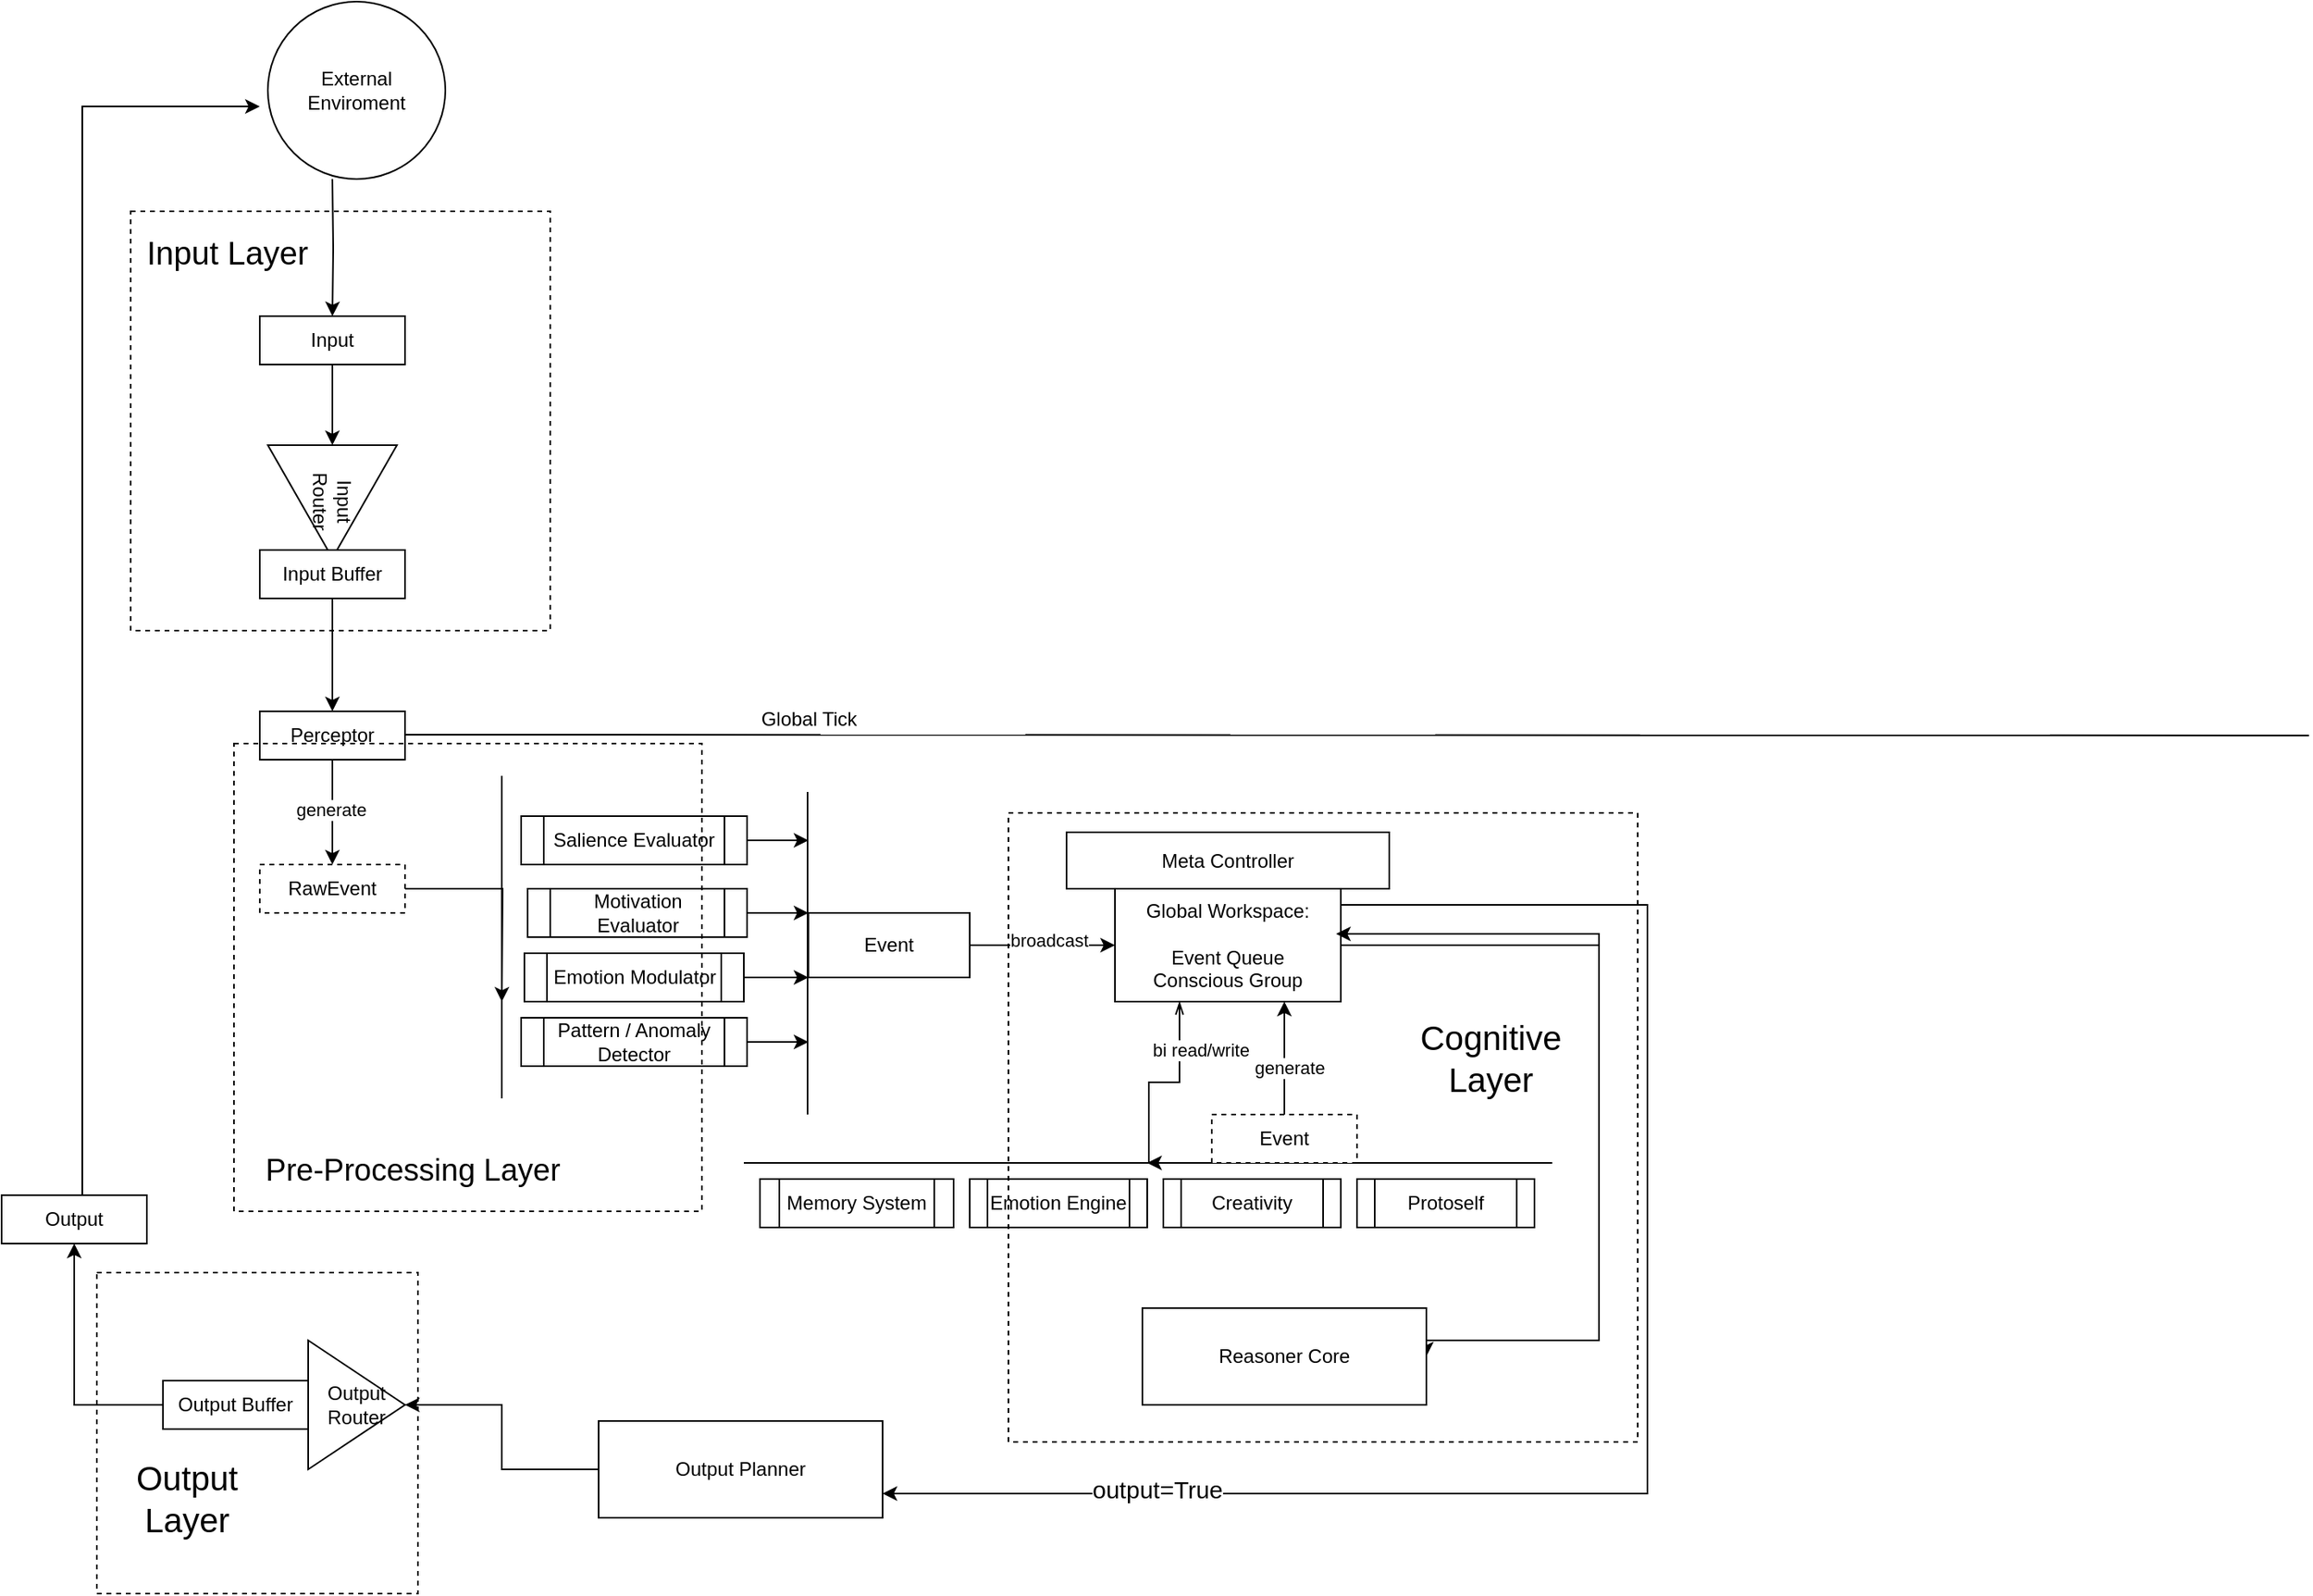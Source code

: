 <mxfile version="27.0.9">
  <diagram name="brainstorming" id="template1">
    <mxGraphModel dx="2478" dy="1389" grid="0" gridSize="10" guides="1" tooltips="1" connect="1" arrows="1" fold="1" page="0" pageScale="1" pageWidth="827" pageHeight="1169" math="0" shadow="0">
      <root>
        <mxCell id="0" />
        <mxCell id="1" parent="0" />
        <mxCell id="JFY--s7Kp88a_V_2IoL7-1" style="edgeStyle=orthogonalEdgeStyle;rounded=0;orthogonalLoop=1;jettySize=auto;html=1;" edge="1" parent="1" source="JFY--s7Kp88a_V_2IoL7-2" target="JFY--s7Kp88a_V_2IoL7-4">
          <mxGeometry relative="1" as="geometry" />
        </mxCell>
        <mxCell id="JFY--s7Kp88a_V_2IoL7-2" value="Input" style="rounded=0;whiteSpace=wrap;html=1;" vertex="1" parent="1">
          <mxGeometry x="-320" y="-50" width="90" height="30" as="geometry" />
        </mxCell>
        <mxCell id="JFY--s7Kp88a_V_2IoL7-3" style="edgeStyle=orthogonalEdgeStyle;rounded=0;orthogonalLoop=1;jettySize=auto;html=1;" edge="1" parent="1" target="JFY--s7Kp88a_V_2IoL7-2">
          <mxGeometry relative="1" as="geometry">
            <mxPoint x="-275" y="-135.0" as="sourcePoint" />
          </mxGeometry>
        </mxCell>
        <mxCell id="JFY--s7Kp88a_V_2IoL7-4" value="Input&lt;div&gt;Router&lt;/div&gt;" style="triangle;whiteSpace=wrap;html=1;rotation=90;" vertex="1" parent="1">
          <mxGeometry x="-310" y="25" width="70" height="80" as="geometry" />
        </mxCell>
        <mxCell id="JFY--s7Kp88a_V_2IoL7-5" style="edgeStyle=orthogonalEdgeStyle;rounded=0;orthogonalLoop=1;jettySize=auto;html=1;" edge="1" parent="1" source="JFY--s7Kp88a_V_2IoL7-6" target="JFY--s7Kp88a_V_2IoL7-9">
          <mxGeometry relative="1" as="geometry" />
        </mxCell>
        <mxCell id="JFY--s7Kp88a_V_2IoL7-6" value="Input Buffer" style="rounded=0;whiteSpace=wrap;html=1;" vertex="1" parent="1">
          <mxGeometry x="-320" y="95" width="90" height="30" as="geometry" />
        </mxCell>
        <mxCell id="JFY--s7Kp88a_V_2IoL7-7" style="edgeStyle=orthogonalEdgeStyle;rounded=0;orthogonalLoop=1;jettySize=auto;html=1;" edge="1" parent="1" source="JFY--s7Kp88a_V_2IoL7-9" target="JFY--s7Kp88a_V_2IoL7-11">
          <mxGeometry relative="1" as="geometry" />
        </mxCell>
        <mxCell id="JFY--s7Kp88a_V_2IoL7-8" value="generate" style="edgeLabel;html=1;align=center;verticalAlign=middle;resizable=0;points=[];" vertex="1" connectable="0" parent="JFY--s7Kp88a_V_2IoL7-7">
          <mxGeometry x="-0.046" y="-1" relative="1" as="geometry">
            <mxPoint as="offset" />
          </mxGeometry>
        </mxCell>
        <mxCell id="JFY--s7Kp88a_V_2IoL7-9" value="Perceptor" style="rounded=0;whiteSpace=wrap;html=1;" vertex="1" parent="1">
          <mxGeometry x="-320" y="195" width="90" height="30" as="geometry" />
        </mxCell>
        <mxCell id="JFY--s7Kp88a_V_2IoL7-10" style="edgeStyle=orthogonalEdgeStyle;rounded=0;orthogonalLoop=1;jettySize=auto;html=1;" edge="1" parent="1" source="JFY--s7Kp88a_V_2IoL7-11">
          <mxGeometry relative="1" as="geometry">
            <mxPoint x="-170" y="375" as="targetPoint" />
          </mxGeometry>
        </mxCell>
        <mxCell id="JFY--s7Kp88a_V_2IoL7-11" value="RawEvent" style="rounded=0;whiteSpace=wrap;html=1;dashed=1;" vertex="1" parent="1">
          <mxGeometry x="-320" y="290" width="90" height="30" as="geometry" />
        </mxCell>
        <mxCell id="JFY--s7Kp88a_V_2IoL7-12" style="edgeStyle=orthogonalEdgeStyle;rounded=0;orthogonalLoop=1;jettySize=auto;html=1;exitX=0.5;exitY=1;exitDx=0;exitDy=0;" edge="1" parent="1" source="JFY--s7Kp88a_V_2IoL7-11" target="JFY--s7Kp88a_V_2IoL7-11">
          <mxGeometry relative="1" as="geometry" />
        </mxCell>
        <mxCell id="JFY--s7Kp88a_V_2IoL7-13" value="" style="endArrow=none;html=1;rounded=0;" edge="1" parent="1">
          <mxGeometry width="50" height="50" relative="1" as="geometry">
            <mxPoint x="-230" y="209.5" as="sourcePoint" />
            <mxPoint x="950" y="210" as="targetPoint" />
          </mxGeometry>
        </mxCell>
        <mxCell id="JFY--s7Kp88a_V_2IoL7-14" value="Global Tick" style="text;html=1;align=center;verticalAlign=middle;resizable=0;points=[];autosize=1;strokeColor=none;fillColor=none;" vertex="1" parent="1">
          <mxGeometry x="-20" y="185" width="80" height="30" as="geometry" />
        </mxCell>
        <mxCell id="JFY--s7Kp88a_V_2IoL7-15" style="edgeStyle=orthogonalEdgeStyle;rounded=0;orthogonalLoop=1;jettySize=auto;html=1;" edge="1" parent="1" source="JFY--s7Kp88a_V_2IoL7-16">
          <mxGeometry relative="1" as="geometry">
            <mxPoint x="20" y="275" as="targetPoint" />
          </mxGeometry>
        </mxCell>
        <mxCell id="JFY--s7Kp88a_V_2IoL7-16" value="Salience Evaluator" style="shape=process;whiteSpace=wrap;html=1;backgroundOutline=1;" vertex="1" parent="1">
          <mxGeometry x="-158" y="260" width="140" height="30" as="geometry" />
        </mxCell>
        <mxCell id="JFY--s7Kp88a_V_2IoL7-17" style="edgeStyle=orthogonalEdgeStyle;rounded=0;orthogonalLoop=1;jettySize=auto;html=1;" edge="1" parent="1" source="JFY--s7Kp88a_V_2IoL7-18">
          <mxGeometry relative="1" as="geometry">
            <mxPoint x="20" y="320" as="targetPoint" />
          </mxGeometry>
        </mxCell>
        <mxCell id="JFY--s7Kp88a_V_2IoL7-18" value="Motivation Evaluator" style="shape=process;whiteSpace=wrap;html=1;backgroundOutline=1;" vertex="1" parent="1">
          <mxGeometry x="-154" y="305" width="136" height="30" as="geometry" />
        </mxCell>
        <mxCell id="JFY--s7Kp88a_V_2IoL7-19" style="edgeStyle=orthogonalEdgeStyle;rounded=0;orthogonalLoop=1;jettySize=auto;html=1;" edge="1" parent="1" source="JFY--s7Kp88a_V_2IoL7-20">
          <mxGeometry relative="1" as="geometry">
            <mxPoint x="20" y="360" as="targetPoint" />
          </mxGeometry>
        </mxCell>
        <mxCell id="JFY--s7Kp88a_V_2IoL7-20" value="Emotion Modulator" style="shape=process;whiteSpace=wrap;html=1;backgroundOutline=1;" vertex="1" parent="1">
          <mxGeometry x="-156" y="345" width="136" height="30" as="geometry" />
        </mxCell>
        <mxCell id="JFY--s7Kp88a_V_2IoL7-21" style="edgeStyle=orthogonalEdgeStyle;rounded=0;orthogonalLoop=1;jettySize=auto;html=1;" edge="1" parent="1" source="JFY--s7Kp88a_V_2IoL7-22">
          <mxGeometry relative="1" as="geometry">
            <mxPoint x="20" y="400" as="targetPoint" />
          </mxGeometry>
        </mxCell>
        <mxCell id="JFY--s7Kp88a_V_2IoL7-22" value="Pattern / Anomaly Detector" style="shape=process;whiteSpace=wrap;html=1;backgroundOutline=1;" vertex="1" parent="1">
          <mxGeometry x="-158" y="385" width="140" height="30" as="geometry" />
        </mxCell>
        <mxCell id="JFY--s7Kp88a_V_2IoL7-23" value="" style="endArrow=none;html=1;rounded=0;" edge="1" parent="1">
          <mxGeometry width="50" height="50" relative="1" as="geometry">
            <mxPoint x="-170" y="235" as="sourcePoint" />
            <mxPoint x="-170" y="435" as="targetPoint" />
          </mxGeometry>
        </mxCell>
        <mxCell id="JFY--s7Kp88a_V_2IoL7-24" value="" style="endArrow=none;html=1;rounded=0;" edge="1" parent="1">
          <mxGeometry width="50" height="50" relative="1" as="geometry">
            <mxPoint x="19.5" y="245" as="sourcePoint" />
            <mxPoint x="19.5" y="445" as="targetPoint" />
          </mxGeometry>
        </mxCell>
        <mxCell id="JFY--s7Kp88a_V_2IoL7-25" style="edgeStyle=orthogonalEdgeStyle;rounded=0;orthogonalLoop=1;jettySize=auto;html=1;entryX=0;entryY=0.5;entryDx=0;entryDy=0;" edge="1" parent="1" source="JFY--s7Kp88a_V_2IoL7-27" target="JFY--s7Kp88a_V_2IoL7-33">
          <mxGeometry relative="1" as="geometry" />
        </mxCell>
        <mxCell id="JFY--s7Kp88a_V_2IoL7-26" value="broadcast" style="edgeLabel;html=1;align=center;verticalAlign=middle;resizable=0;points=[];" vertex="1" connectable="0" parent="JFY--s7Kp88a_V_2IoL7-25">
          <mxGeometry x="0.091" y="3" relative="1" as="geometry">
            <mxPoint as="offset" />
          </mxGeometry>
        </mxCell>
        <mxCell id="JFY--s7Kp88a_V_2IoL7-27" value="Event" style="rounded=0;whiteSpace=wrap;html=1;" vertex="1" parent="1">
          <mxGeometry x="20" y="320" width="100" height="40" as="geometry" />
        </mxCell>
        <mxCell id="JFY--s7Kp88a_V_2IoL7-28" style="edgeStyle=orthogonalEdgeStyle;rounded=0;orthogonalLoop=1;jettySize=auto;html=1;flowAnimation=0;shadow=0;jumpStyle=none;startArrow=openThin;startFill=0;" edge="1" parent="1" source="JFY--s7Kp88a_V_2IoL7-33">
          <mxGeometry relative="1" as="geometry">
            <mxPoint x="230" y="475" as="targetPoint" />
            <Array as="points">
              <mxPoint x="250" y="425" />
              <mxPoint x="231" y="425" />
            </Array>
          </mxGeometry>
        </mxCell>
        <mxCell id="JFY--s7Kp88a_V_2IoL7-29" value="bi read/write" style="edgeLabel;html=1;align=center;verticalAlign=middle;resizable=0;points=[];" vertex="1" connectable="0" parent="JFY--s7Kp88a_V_2IoL7-28">
          <mxGeometry x="-0.157" y="-4" relative="1" as="geometry">
            <mxPoint x="13" y="-16" as="offset" />
          </mxGeometry>
        </mxCell>
        <mxCell id="JFY--s7Kp88a_V_2IoL7-30" style="edgeStyle=orthogonalEdgeStyle;rounded=0;orthogonalLoop=1;jettySize=auto;html=1;entryX=1;entryY=0.5;entryDx=0;entryDy=0;" edge="1" parent="1" source="JFY--s7Kp88a_V_2IoL7-33" target="JFY--s7Kp88a_V_2IoL7-43">
          <mxGeometry relative="1" as="geometry">
            <Array as="points">
              <mxPoint x="510" y="340" />
              <mxPoint x="510" y="585" />
            </Array>
          </mxGeometry>
        </mxCell>
        <mxCell id="JFY--s7Kp88a_V_2IoL7-31" style="edgeStyle=orthogonalEdgeStyle;rounded=0;orthogonalLoop=1;jettySize=auto;html=1;entryX=1;entryY=0.75;entryDx=0;entryDy=0;" edge="1" parent="1" source="JFY--s7Kp88a_V_2IoL7-33" target="JFY--s7Kp88a_V_2IoL7-46">
          <mxGeometry relative="1" as="geometry">
            <Array as="points">
              <mxPoint x="540" y="315" />
              <mxPoint x="540" y="680" />
            </Array>
          </mxGeometry>
        </mxCell>
        <mxCell id="JFY--s7Kp88a_V_2IoL7-32" value="output=True" style="edgeLabel;html=1;align=center;verticalAlign=middle;resizable=0;points=[];fontSize=15;" vertex="1" connectable="0" parent="JFY--s7Kp88a_V_2IoL7-31">
          <mxGeometry x="0.671" y="-3" relative="1" as="geometry">
            <mxPoint as="offset" />
          </mxGeometry>
        </mxCell>
        <mxCell id="JFY--s7Kp88a_V_2IoL7-33" value="Global Workspace:&lt;br&gt;&lt;br&gt;Event Queue&lt;br&gt;Conscious Group" style="rounded=0;whiteSpace=wrap;html=1;" vertex="1" parent="1">
          <mxGeometry x="210" y="305" width="140" height="70" as="geometry" />
        </mxCell>
        <mxCell id="JFY--s7Kp88a_V_2IoL7-34" value="" style="endArrow=none;html=1;rounded=0;" edge="1" parent="1">
          <mxGeometry width="50" height="50" relative="1" as="geometry">
            <mxPoint x="-20" y="475" as="sourcePoint" />
            <mxPoint x="481" y="475" as="targetPoint" />
            <Array as="points">
              <mxPoint x="220" y="475" />
            </Array>
          </mxGeometry>
        </mxCell>
        <mxCell id="JFY--s7Kp88a_V_2IoL7-35" value="Memory System" style="shape=process;whiteSpace=wrap;html=1;backgroundOutline=1;" vertex="1" parent="1">
          <mxGeometry x="-10" y="485" width="120" height="30" as="geometry" />
        </mxCell>
        <mxCell id="JFY--s7Kp88a_V_2IoL7-36" style="edgeStyle=orthogonalEdgeStyle;rounded=0;orthogonalLoop=1;jettySize=auto;html=1;entryX=0.75;entryY=1;entryDx=0;entryDy=0;" edge="1" parent="1" source="JFY--s7Kp88a_V_2IoL7-38" target="JFY--s7Kp88a_V_2IoL7-33">
          <mxGeometry relative="1" as="geometry" />
        </mxCell>
        <mxCell id="JFY--s7Kp88a_V_2IoL7-37" value="generate" style="edgeLabel;html=1;align=center;verticalAlign=middle;resizable=0;points=[];" vertex="1" connectable="0" parent="JFY--s7Kp88a_V_2IoL7-36">
          <mxGeometry x="-0.171" y="-3" relative="1" as="geometry">
            <mxPoint as="offset" />
          </mxGeometry>
        </mxCell>
        <mxCell id="JFY--s7Kp88a_V_2IoL7-38" value="Event" style="rounded=0;whiteSpace=wrap;html=1;dashed=1;" vertex="1" parent="1">
          <mxGeometry x="270" y="445" width="90" height="30" as="geometry" />
        </mxCell>
        <mxCell id="JFY--s7Kp88a_V_2IoL7-39" value="Emotion Engine" style="shape=process;whiteSpace=wrap;html=1;backgroundOutline=1;" vertex="1" parent="1">
          <mxGeometry x="120" y="485" width="110" height="30" as="geometry" />
        </mxCell>
        <mxCell id="JFY--s7Kp88a_V_2IoL7-40" value="Creativity" style="shape=process;whiteSpace=wrap;html=1;backgroundOutline=1;" vertex="1" parent="1">
          <mxGeometry x="240" y="485" width="110" height="30" as="geometry" />
        </mxCell>
        <mxCell id="JFY--s7Kp88a_V_2IoL7-41" value="Protoself" style="shape=process;whiteSpace=wrap;html=1;backgroundOutline=1;" vertex="1" parent="1">
          <mxGeometry x="360" y="485" width="110" height="30" as="geometry" />
        </mxCell>
        <mxCell id="JFY--s7Kp88a_V_2IoL7-42" value="Meta Controller" style="rounded=0;whiteSpace=wrap;html=1;" vertex="1" parent="1">
          <mxGeometry x="180" y="270" width="200" height="35" as="geometry" />
        </mxCell>
        <mxCell id="JFY--s7Kp88a_V_2IoL7-43" value="Reasoner Core" style="rounded=0;whiteSpace=wrap;html=1;" vertex="1" parent="1">
          <mxGeometry x="227" y="565" width="176" height="60" as="geometry" />
        </mxCell>
        <mxCell id="JFY--s7Kp88a_V_2IoL7-44" style="edgeStyle=orthogonalEdgeStyle;rounded=0;orthogonalLoop=1;jettySize=auto;html=1;entryX=0.979;entryY=0.4;entryDx=0;entryDy=0;entryPerimeter=0;" edge="1" parent="1" source="JFY--s7Kp88a_V_2IoL7-43" target="JFY--s7Kp88a_V_2IoL7-33">
          <mxGeometry relative="1" as="geometry">
            <Array as="points">
              <mxPoint x="510" y="585" />
              <mxPoint x="510" y="333" />
            </Array>
          </mxGeometry>
        </mxCell>
        <mxCell id="JFY--s7Kp88a_V_2IoL7-45" style="edgeStyle=orthogonalEdgeStyle;rounded=0;orthogonalLoop=1;jettySize=auto;html=1;entryX=1;entryY=0.5;entryDx=0;entryDy=0;" edge="1" parent="1" source="JFY--s7Kp88a_V_2IoL7-46" target="JFY--s7Kp88a_V_2IoL7-49">
          <mxGeometry relative="1" as="geometry" />
        </mxCell>
        <mxCell id="JFY--s7Kp88a_V_2IoL7-46" value="Output Planner" style="rounded=0;whiteSpace=wrap;html=1;" vertex="1" parent="1">
          <mxGeometry x="-110" y="635" width="176" height="60" as="geometry" />
        </mxCell>
        <mxCell id="JFY--s7Kp88a_V_2IoL7-47" style="edgeStyle=orthogonalEdgeStyle;rounded=0;orthogonalLoop=1;jettySize=auto;html=1;entryX=0.5;entryY=1;entryDx=0;entryDy=0;" edge="1" parent="1" source="JFY--s7Kp88a_V_2IoL7-48" target="JFY--s7Kp88a_V_2IoL7-51">
          <mxGeometry relative="1" as="geometry" />
        </mxCell>
        <mxCell id="JFY--s7Kp88a_V_2IoL7-48" value="Output Buffer" style="rounded=0;whiteSpace=wrap;html=1;" vertex="1" parent="1">
          <mxGeometry x="-380" y="610" width="90" height="30" as="geometry" />
        </mxCell>
        <mxCell id="JFY--s7Kp88a_V_2IoL7-49" value="Output Router" style="triangle;whiteSpace=wrap;html=1;rotation=0;" vertex="1" parent="1">
          <mxGeometry x="-290" y="585" width="60" height="80" as="geometry" />
        </mxCell>
        <mxCell id="JFY--s7Kp88a_V_2IoL7-50" style="edgeStyle=orthogonalEdgeStyle;rounded=0;orthogonalLoop=1;jettySize=auto;html=1;" edge="1" parent="1" source="JFY--s7Kp88a_V_2IoL7-51">
          <mxGeometry relative="1" as="geometry">
            <Array as="points">
              <mxPoint x="-430" y="-180" />
            </Array>
            <mxPoint x="-320" y="-180.0" as="targetPoint" />
          </mxGeometry>
        </mxCell>
        <mxCell id="JFY--s7Kp88a_V_2IoL7-51" value="Output" style="rounded=0;whiteSpace=wrap;html=1;" vertex="1" parent="1">
          <mxGeometry x="-480" y="495" width="90" height="30" as="geometry" />
        </mxCell>
        <mxCell id="JFY--s7Kp88a_V_2IoL7-52" value="" style="whiteSpace=wrap;html=1;aspect=fixed;fillColor=none;dashed=1;" vertex="1" parent="1">
          <mxGeometry x="-400" y="-115" width="260" height="260" as="geometry" />
        </mxCell>
        <mxCell id="JFY--s7Kp88a_V_2IoL7-53" value="&lt;font style=&quot;font-size: 20px;&quot;&gt;Input Layer&lt;/font&gt;" style="text;html=1;align=center;verticalAlign=middle;whiteSpace=wrap;rounded=0;fontSize=15;" vertex="1" parent="1">
          <mxGeometry x="-410" y="-105" width="140" height="30" as="geometry" />
        </mxCell>
        <mxCell id="JFY--s7Kp88a_V_2IoL7-54" value="" style="whiteSpace=wrap;html=1;aspect=fixed;fillColor=none;dashed=1;strokeColor=default;" vertex="1" parent="1">
          <mxGeometry x="-336" y="215" width="290" height="290" as="geometry" />
        </mxCell>
        <mxCell id="JFY--s7Kp88a_V_2IoL7-55" value="&lt;font style=&quot;font-size: 19px;&quot;&gt;Pre-Processing Layer&lt;/font&gt;" style="text;html=1;align=center;verticalAlign=middle;whiteSpace=wrap;rounded=0;fontSize=15;" vertex="1" parent="1">
          <mxGeometry x="-320" y="465" width="190" height="30" as="geometry" />
        </mxCell>
        <mxCell id="JFY--s7Kp88a_V_2IoL7-56" value="" style="whiteSpace=wrap;html=1;aspect=fixed;fillColor=none;dashed=1;" vertex="1" parent="1">
          <mxGeometry x="144" y="258" width="390" height="390" as="geometry" />
        </mxCell>
        <mxCell id="JFY--s7Kp88a_V_2IoL7-57" value="Cognitive Layer" style="text;html=1;align=center;verticalAlign=middle;whiteSpace=wrap;rounded=0;fontSize=21;" vertex="1" parent="1">
          <mxGeometry x="403" y="395" width="80" height="30" as="geometry" />
        </mxCell>
        <mxCell id="JFY--s7Kp88a_V_2IoL7-58" value="" style="whiteSpace=wrap;html=1;aspect=fixed;fillColor=none;dashed=1;" vertex="1" parent="1">
          <mxGeometry x="-421" y="543" width="199" height="199" as="geometry" />
        </mxCell>
        <mxCell id="JFY--s7Kp88a_V_2IoL7-59" value="Output Layer" style="text;html=1;align=center;verticalAlign=middle;whiteSpace=wrap;rounded=0;fontSize=21;" vertex="1" parent="1">
          <mxGeometry x="-415" y="668" width="100" height="30" as="geometry" />
        </mxCell>
        <mxCell id="JFY--s7Kp88a_V_2IoL7-60" value="External&lt;div&gt;Enviroment&lt;/div&gt;" style="ellipse;whiteSpace=wrap;html=1;aspect=fixed;" vertex="1" parent="1">
          <mxGeometry x="-315" y="-245" width="110" height="110" as="geometry" />
        </mxCell>
      </root>
    </mxGraphModel>
  </diagram>
</mxfile>
